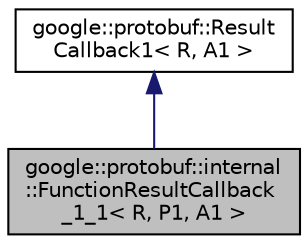 digraph "google::protobuf::internal::FunctionResultCallback_1_1&lt; R, P1, A1 &gt;"
{
 // LATEX_PDF_SIZE
  edge [fontname="Helvetica",fontsize="10",labelfontname="Helvetica",labelfontsize="10"];
  node [fontname="Helvetica",fontsize="10",shape=record];
  Node1 [label="google::protobuf::internal\l::FunctionResultCallback\l_1_1\< R, P1, A1 \>",height=0.2,width=0.4,color="black", fillcolor="grey75", style="filled", fontcolor="black",tooltip=" "];
  Node2 -> Node1 [dir="back",color="midnightblue",fontsize="10",style="solid",fontname="Helvetica"];
  Node2 [label="google::protobuf::Result\lCallback1\< R, A1 \>",height=0.2,width=0.4,color="black", fillcolor="white", style="filled",URL="$classgoogle_1_1protobuf_1_1ResultCallback1.html",tooltip=" "];
}
